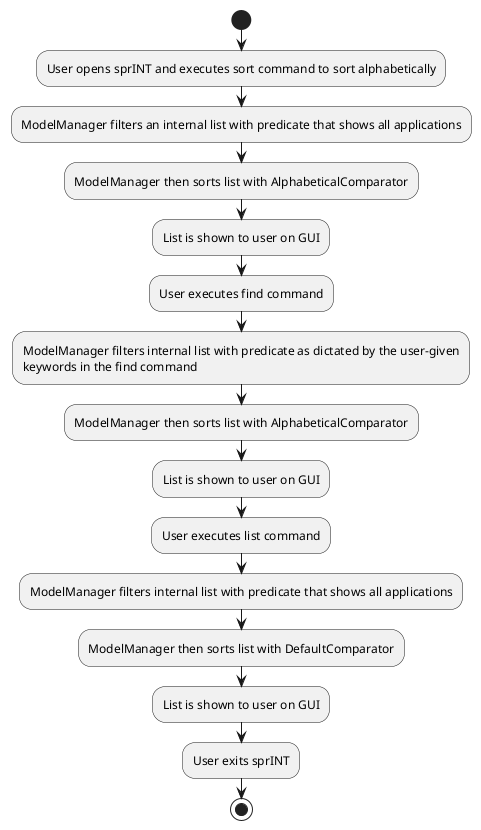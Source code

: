@startuml
start
:User opens sprINT and executes sort command to sort alphabetically;
:ModelManager filters an internal list with predicate that shows all applications;
:ModelManager then sorts list with AlphabeticalComparator;
:List is shown to user on GUI;

:User executes find command;
:ModelManager filters internal list with predicate as dictated by the user-given
keywords in the find command;
:ModelManager then sorts list with AlphabeticalComparator;
:List is shown to user on GUI;

:User executes list command;
:ModelManager filters internal list with predicate that shows all applications;
:ModelManager then sorts list with DefaultComparator;
:List is shown to user on GUI;

:User exits sprINT;

stop
@enduml
